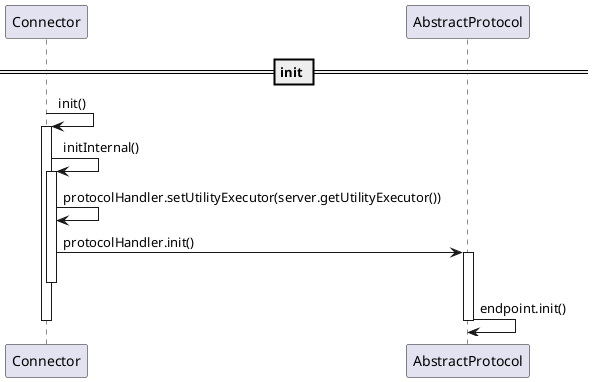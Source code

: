 @startuml
== init ==
Connector -> Connector ++: init()
Connector -> Connector ++: initInternal()
Connector -> Connector : protocolHandler.setUtilityExecutor(server.getUtilityExecutor())
Connector -> AbstractProtocol ++: protocolHandler.init()
Connector --
AbstractProtocol -> AbstractProtocol : endpoint.init()
Connector --
AbstractProtocol--
@enduml